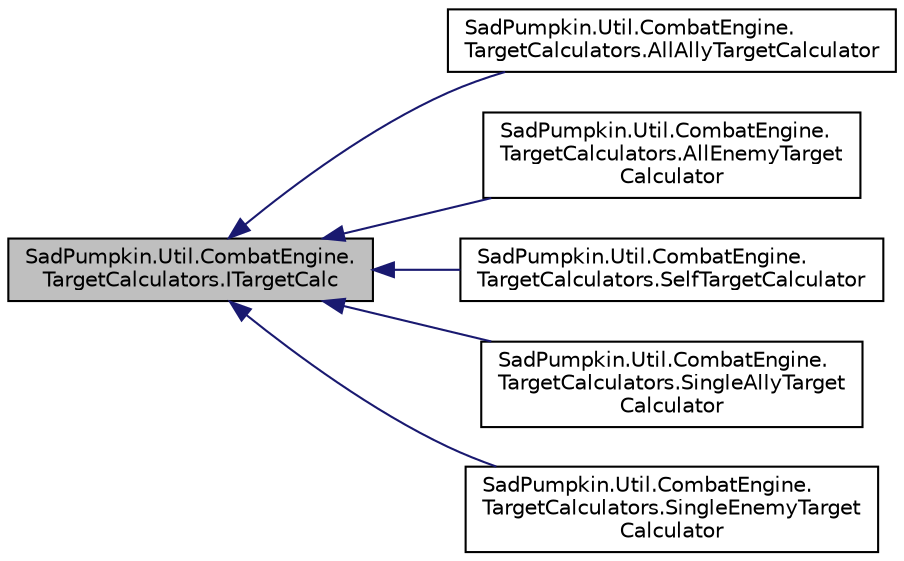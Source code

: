 digraph "SadPumpkin.Util.CombatEngine.TargetCalculators.ITargetCalc"
{
 // LATEX_PDF_SIZE
  edge [fontname="Helvetica",fontsize="10",labelfontname="Helvetica",labelfontsize="10"];
  node [fontname="Helvetica",fontsize="10",shape=record];
  rankdir="LR";
  Node1 [label="SadPumpkin.Util.CombatEngine.\lTargetCalculators.ITargetCalc",height=0.2,width=0.4,color="black", fillcolor="grey75", style="filled", fontcolor="black",tooltip="Interface defining a Targeting logic of an Action."];
  Node1 -> Node2 [dir="back",color="midnightblue",fontsize="10",style="solid",fontname="Helvetica"];
  Node2 [label="SadPumpkin.Util.CombatEngine.\lTargetCalculators.AllAllyTargetCalculator",height=0.2,width=0.4,color="black", fillcolor="white", style="filled",URL="$class_sad_pumpkin_1_1_util_1_1_combat_engine_1_1_target_calculators_1_1_all_ally_target_calculator.html",tooltip="Targeting logic for all Actors of the same Party."];
  Node1 -> Node3 [dir="back",color="midnightblue",fontsize="10",style="solid",fontname="Helvetica"];
  Node3 [label="SadPumpkin.Util.CombatEngine.\lTargetCalculators.AllEnemyTarget\lCalculator",height=0.2,width=0.4,color="black", fillcolor="white", style="filled",URL="$class_sad_pumpkin_1_1_util_1_1_combat_engine_1_1_target_calculators_1_1_all_enemy_target_calculator.html",tooltip="Targeting logic for all Actors of a different Party."];
  Node1 -> Node4 [dir="back",color="midnightblue",fontsize="10",style="solid",fontname="Helvetica"];
  Node4 [label="SadPumpkin.Util.CombatEngine.\lTargetCalculators.SelfTargetCalculator",height=0.2,width=0.4,color="black", fillcolor="white", style="filled",URL="$class_sad_pumpkin_1_1_util_1_1_combat_engine_1_1_target_calculators_1_1_self_target_calculator.html",tooltip="Targeting logic for Actions targeting the source Actor."];
  Node1 -> Node5 [dir="back",color="midnightblue",fontsize="10",style="solid",fontname="Helvetica"];
  Node5 [label="SadPumpkin.Util.CombatEngine.\lTargetCalculators.SingleAllyTarget\lCalculator",height=0.2,width=0.4,color="black", fillcolor="white", style="filled",URL="$class_sad_pumpkin_1_1_util_1_1_combat_engine_1_1_target_calculators_1_1_single_ally_target_calculator.html",tooltip="Targeting logic for singular Actors of the same Party."];
  Node1 -> Node6 [dir="back",color="midnightblue",fontsize="10",style="solid",fontname="Helvetica"];
  Node6 [label="SadPumpkin.Util.CombatEngine.\lTargetCalculators.SingleEnemyTarget\lCalculator",height=0.2,width=0.4,color="black", fillcolor="white", style="filled",URL="$class_sad_pumpkin_1_1_util_1_1_combat_engine_1_1_target_calculators_1_1_single_enemy_target_calculator.html",tooltip="Targeting logic for singular Actors of a different Party."];
}
